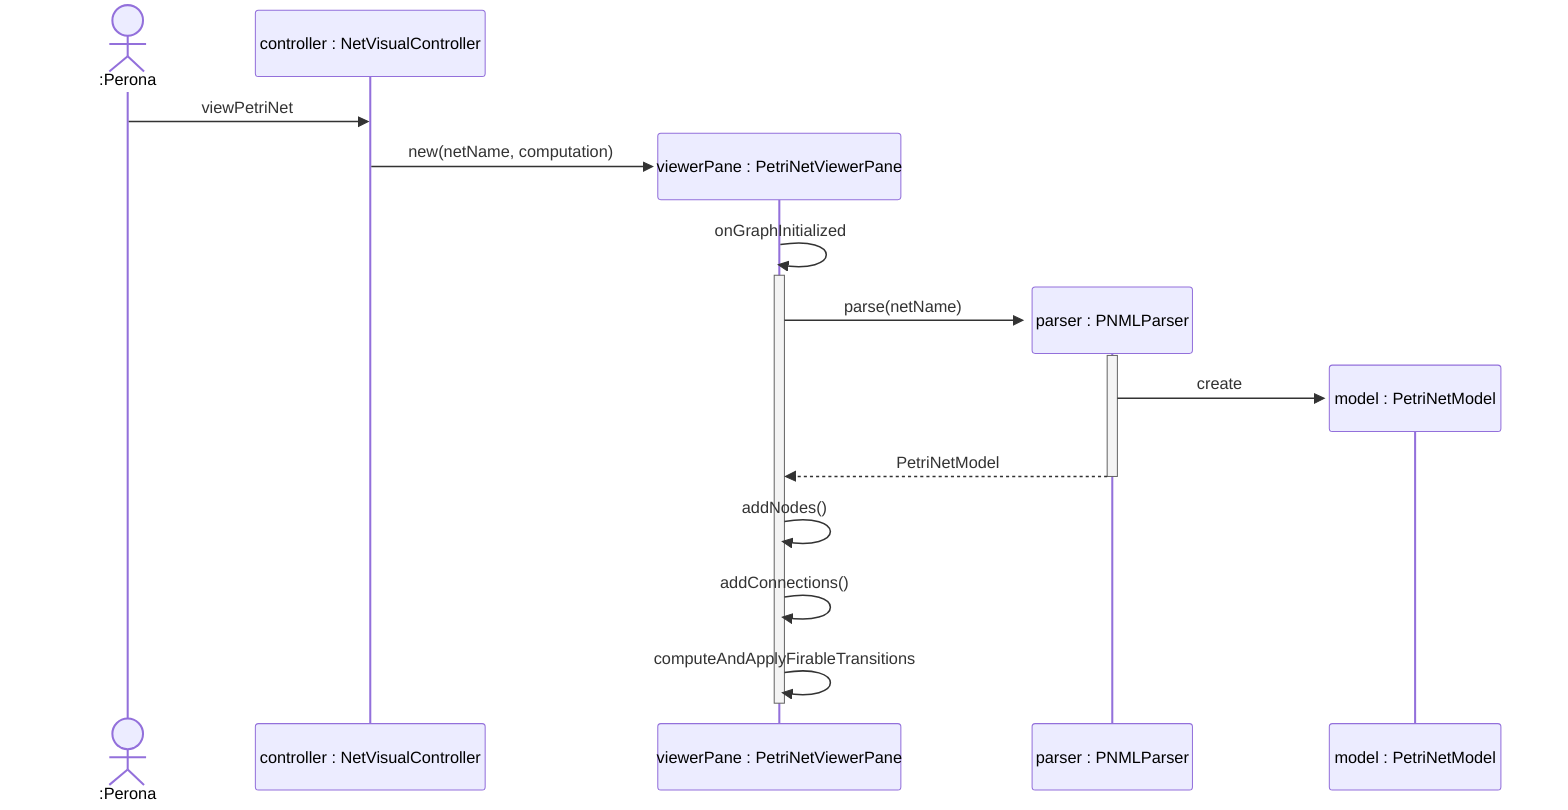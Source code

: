 sequenceDiagram
    actor Persona as :Perona
    participant Controller as controller : NetVisualController


    Persona->>Controller:viewPetriNet
    create participant Pane as viewerPane : PetriNetViewerPane
    Controller->>Pane: new(netName, computation)
    Pane->>+Pane: onGraphInitialized
    create participant Parser as parser : PNMLParser
    Pane->>+Parser: parse(netName)
    create participant Model as model : PetriNetModel
    Parser->>Model: create

    Parser-->>-Pane: PetriNetModel
    Pane->>Pane: addNodes()
    Pane->>Pane: addConnections()

    Pane->>Pane: computeAndApplyFirableTransitions
    deactivate Pane